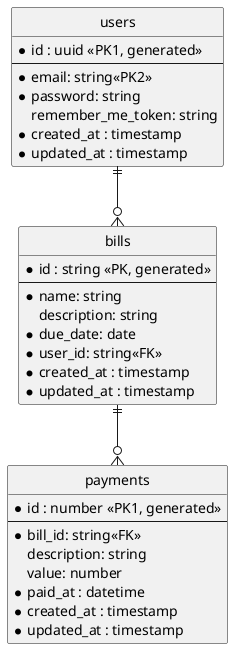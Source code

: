 @startuml ScheduledActivities

' hide the spot
hide circle

' avoid problems with angled crows feet
skinparam linetype ortho

entity "users" {
  *id : uuid <<PK1, generated>>
  --
  *email: string<<PK2>>
  *password: string
  remember_me_token: string
  *created_at : timestamp
  *updated_at : timestamp
}

entity "bills" {
  *id : string <<PK, generated>>
  --
  *name: string
  description: string
  *due_date: date
  *user_id: string<<FK>>
  *created_at : timestamp
  *updated_at : timestamp
}

entity "payments" {
  *id : number <<PK1, generated>>
  --
  *bill_id: string<<FK>>
  description: string
  value: number
  *paid_at : datetime
  *created_at : timestamp
  *updated_at : timestamp
}

users ||--o{ bills
bills ||--o{ payments

@enduml
